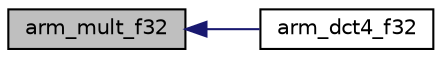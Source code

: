 digraph "arm_mult_f32"
{
  edge [fontname="Helvetica",fontsize="10",labelfontname="Helvetica",labelfontsize="10"];
  node [fontname="Helvetica",fontsize="10",shape=record];
  rankdir="LR";
  Node1 [label="arm_mult_f32",height=0.2,width=0.4,color="black", fillcolor="grey75", style="filled", fontcolor="black"];
  Node1 -> Node2 [dir="back",color="midnightblue",fontsize="10",style="solid",fontname="Helvetica"];
  Node2 [label="arm_dct4_f32",height=0.2,width=0.4,color="black", fillcolor="white", style="filled",URL="$group___d_c_t4___i_d_c_t4.html#gafd538d68886848bc090ec2b0d364cc81",tooltip="Processing function for the floating-point DCT4/IDCT4. "];
}
